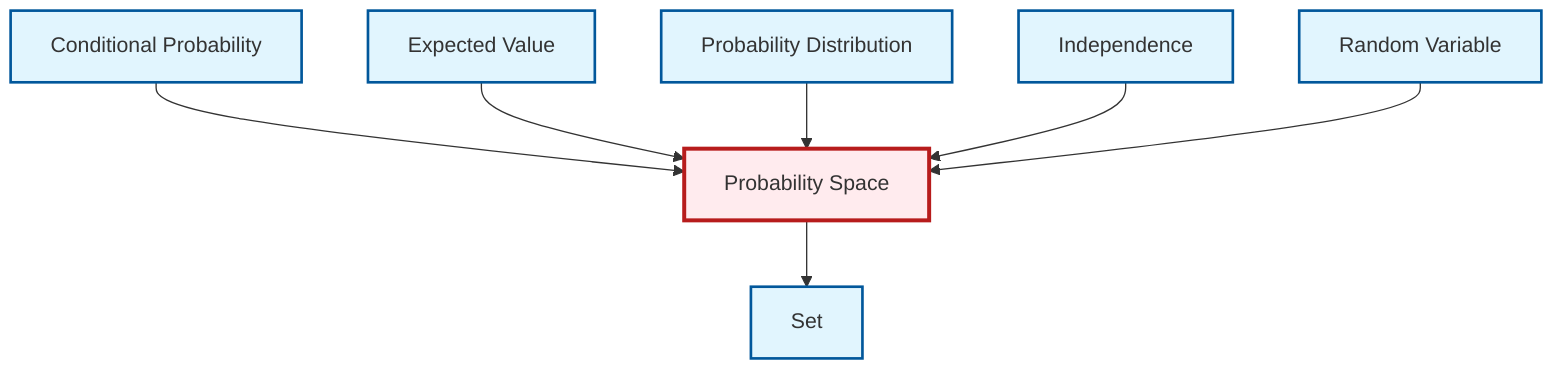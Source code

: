 graph TD
    classDef definition fill:#e1f5fe,stroke:#01579b,stroke-width:2px
    classDef theorem fill:#f3e5f5,stroke:#4a148c,stroke-width:2px
    classDef axiom fill:#fff3e0,stroke:#e65100,stroke-width:2px
    classDef example fill:#e8f5e9,stroke:#1b5e20,stroke-width:2px
    classDef current fill:#ffebee,stroke:#b71c1c,stroke-width:3px
    def-random-variable["Random Variable"]:::definition
    def-set["Set"]:::definition
    def-expectation["Expected Value"]:::definition
    def-probability-distribution["Probability Distribution"]:::definition
    def-independence["Independence"]:::definition
    def-probability-space["Probability Space"]:::definition
    def-conditional-probability["Conditional Probability"]:::definition
    def-conditional-probability --> def-probability-space
    def-expectation --> def-probability-space
    def-probability-space --> def-set
    def-probability-distribution --> def-probability-space
    def-independence --> def-probability-space
    def-random-variable --> def-probability-space
    class def-probability-space current